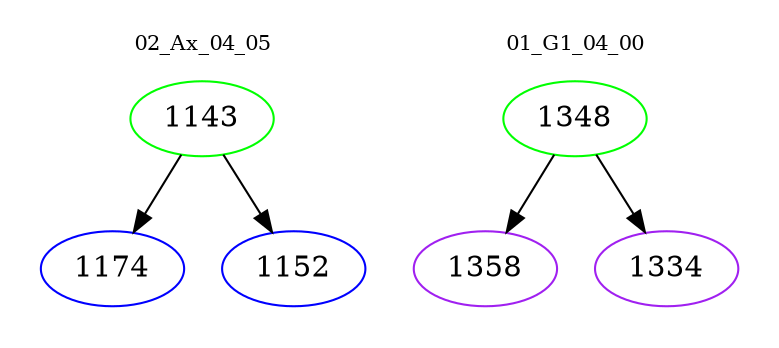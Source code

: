 digraph{
subgraph cluster_0 {
color = white
label = "02_Ax_04_05";
fontsize=10;
T0_1143 [label="1143", color="green"]
T0_1143 -> T0_1174 [color="black"]
T0_1174 [label="1174", color="blue"]
T0_1143 -> T0_1152 [color="black"]
T0_1152 [label="1152", color="blue"]
}
subgraph cluster_1 {
color = white
label = "01_G1_04_00";
fontsize=10;
T1_1348 [label="1348", color="green"]
T1_1348 -> T1_1358 [color="black"]
T1_1358 [label="1358", color="purple"]
T1_1348 -> T1_1334 [color="black"]
T1_1334 [label="1334", color="purple"]
}
}
